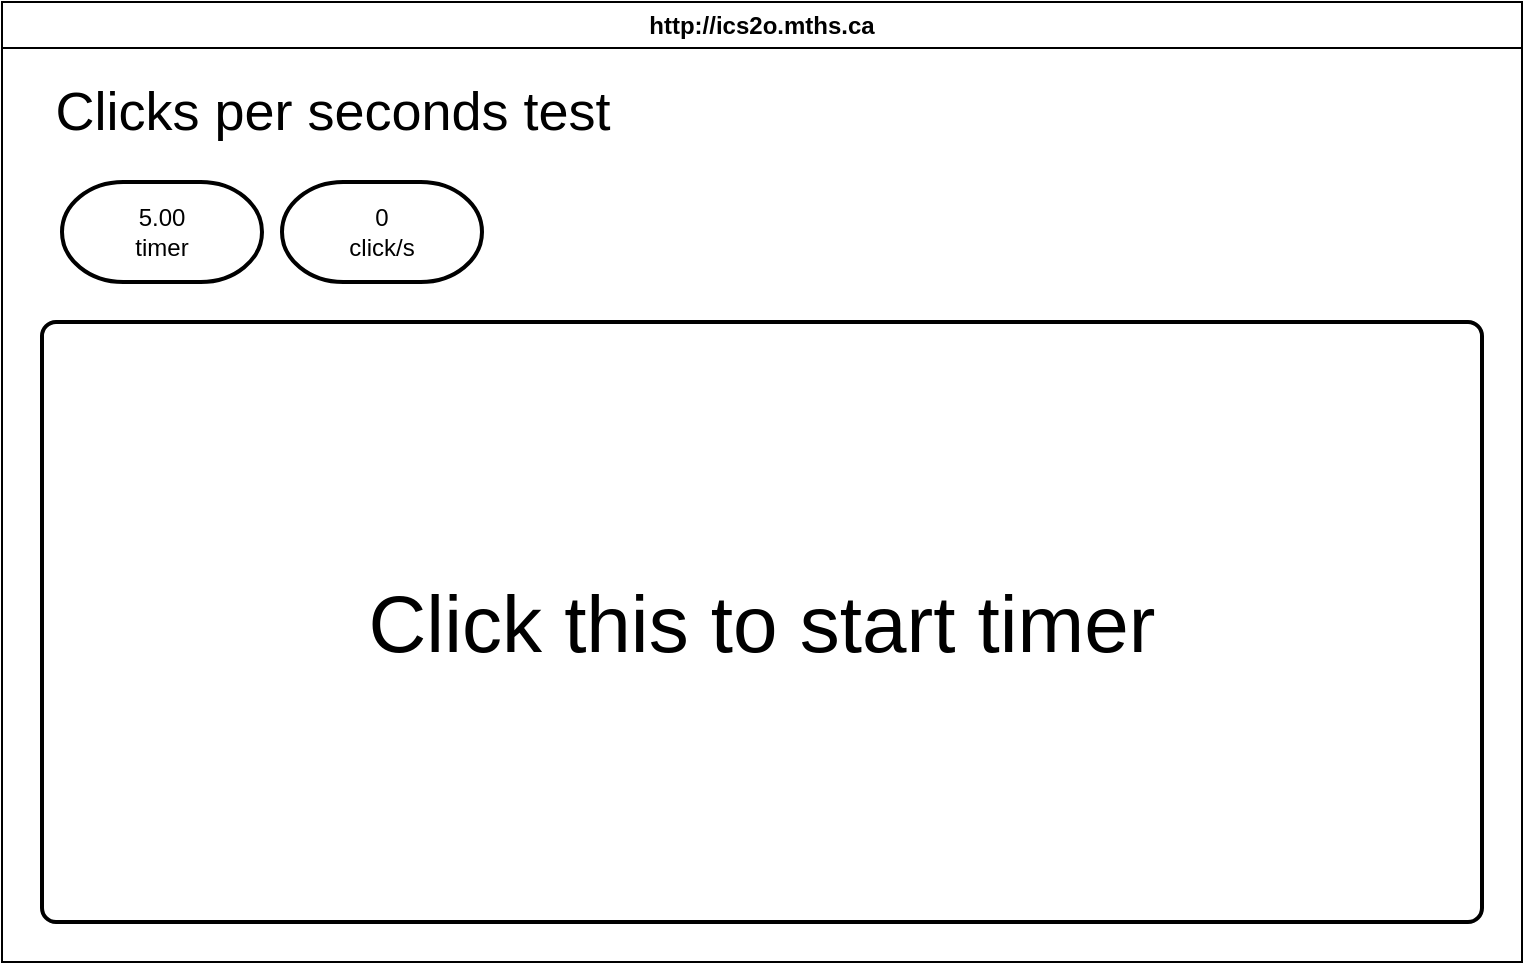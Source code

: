 <mxfile>
    <diagram id="HIP3nbAZw_EuaXWnEj3U" name="Page-1">
        <mxGraphModel dx="1086" dy="658" grid="1" gridSize="10" guides="1" tooltips="1" connect="1" arrows="1" fold="1" page="1" pageScale="1" pageWidth="850" pageHeight="1100" math="0" shadow="0">
            <root>
                <mxCell id="0"/>
                <mxCell id="1" parent="0"/>
                <mxCell id="7" value="http://ics2o.mths.ca" style="swimlane;whiteSpace=wrap;html=1;" parent="1" vertex="1">
                    <mxGeometry x="40" y="40" width="760" height="480" as="geometry"/>
                </mxCell>
                <mxCell id="8" value="&lt;font style=&quot;font-size: 40px;&quot;&gt;Click this to start timer&lt;/font&gt;" style="rounded=1;whiteSpace=wrap;html=1;absoluteArcSize=1;arcSize=14;strokeWidth=2;" vertex="1" parent="7">
                    <mxGeometry x="20" y="160" width="720" height="300" as="geometry"/>
                </mxCell>
                <mxCell id="9" value="&lt;font style=&quot;font-size: 27px;&quot;&gt;Clicks per seconds test&lt;/font&gt;" style="text;html=1;align=center;verticalAlign=middle;resizable=0;points=[];autosize=1;strokeColor=none;fillColor=none;" vertex="1" parent="7">
                    <mxGeometry x="10" y="30" width="310" height="50" as="geometry"/>
                </mxCell>
                <mxCell id="12" value="5.00&lt;div&gt;timer&lt;/div&gt;" style="strokeWidth=2;html=1;shape=mxgraph.flowchart.terminator;whiteSpace=wrap;" vertex="1" parent="7">
                    <mxGeometry x="30" y="90" width="100" height="50" as="geometry"/>
                </mxCell>
                <mxCell id="13" value="0&lt;div&gt;click/s&lt;/div&gt;" style="strokeWidth=2;html=1;shape=mxgraph.flowchart.terminator;whiteSpace=wrap;" vertex="1" parent="7">
                    <mxGeometry x="140" y="90" width="100" height="50" as="geometry"/>
                </mxCell>
            </root>
        </mxGraphModel>
    </diagram>
</mxfile>